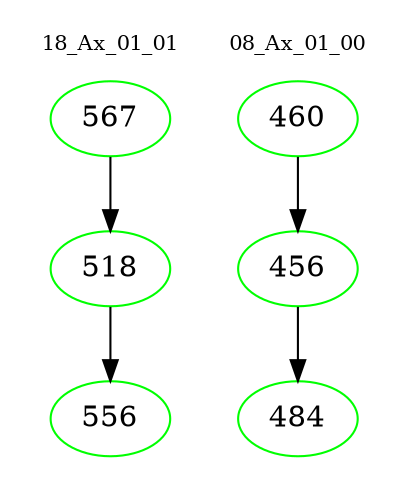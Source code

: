 digraph{
subgraph cluster_0 {
color = white
label = "18_Ax_01_01";
fontsize=10;
T0_567 [label="567", color="green"]
T0_567 -> T0_518 [color="black"]
T0_518 [label="518", color="green"]
T0_518 -> T0_556 [color="black"]
T0_556 [label="556", color="green"]
}
subgraph cluster_1 {
color = white
label = "08_Ax_01_00";
fontsize=10;
T1_460 [label="460", color="green"]
T1_460 -> T1_456 [color="black"]
T1_456 [label="456", color="green"]
T1_456 -> T1_484 [color="black"]
T1_484 [label="484", color="green"]
}
}

